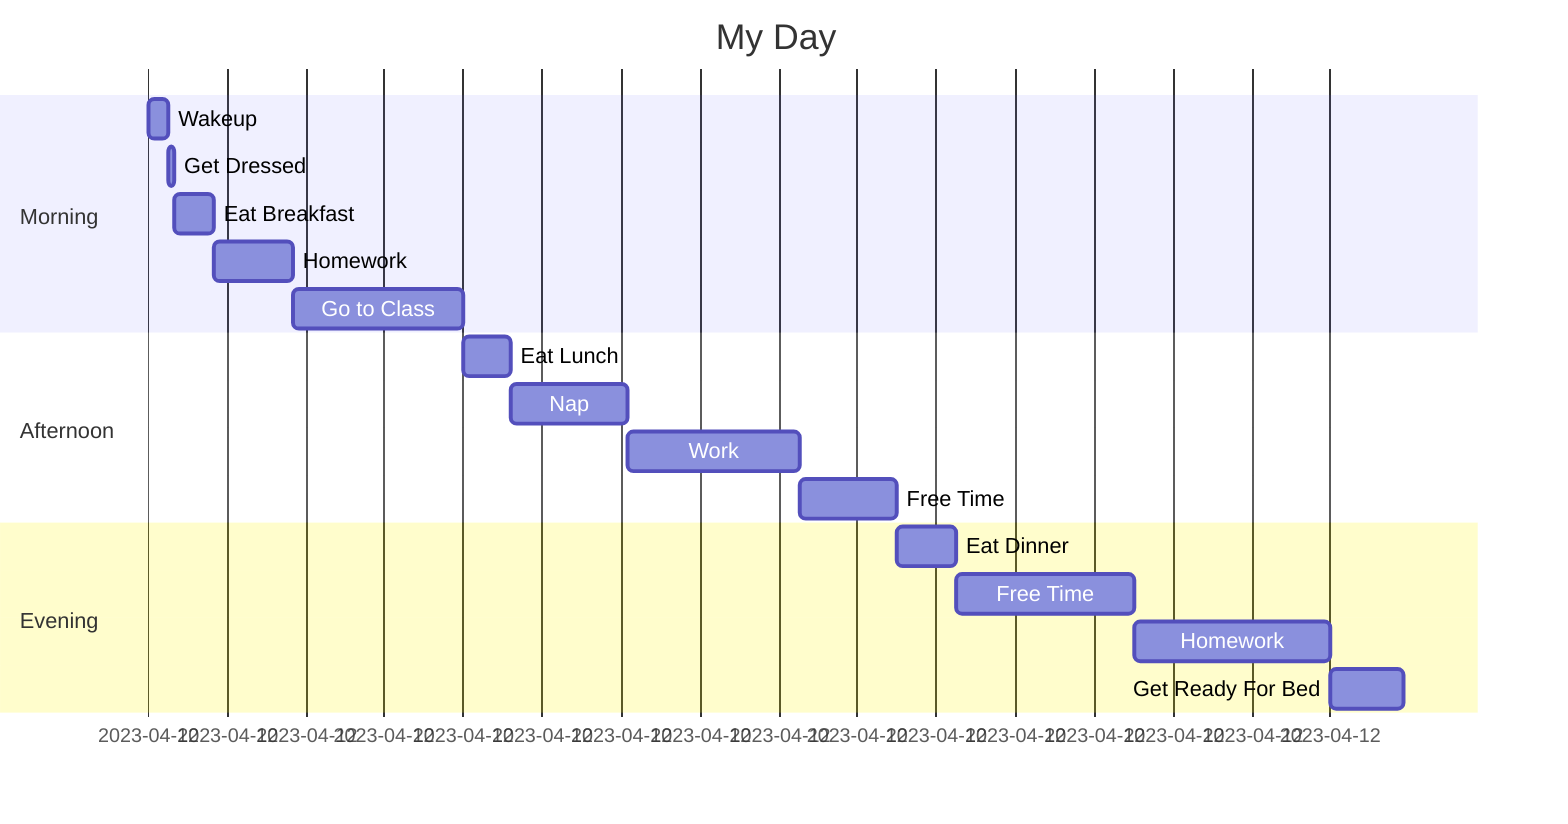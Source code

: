 gantt
    title My Day
    dateFormat  MM-DD-YYYY MM:HH
    section Morning
    Wakeup          :a1, 04-12-2023 08:00, 15m
    Get Dressed     :after a1  , 5m
    Eat Breakfast   : 30m
    Homework    : 1h
    Go to Class : 130m

    section Afternoon
    Eat Lunch     :04-12-2023 12:00 , 35m
    Nap      : 90m
    Work    : 130m
    Free Time   :   75m

    section Evening
    Eat Dinner  :04-12-2023 17:30, 45m
    Free Time   :   135m
    Homework   :04-12-2023 20:30, 150m
    Get Ready For Bed   :04-12-2023 23:00, 55m